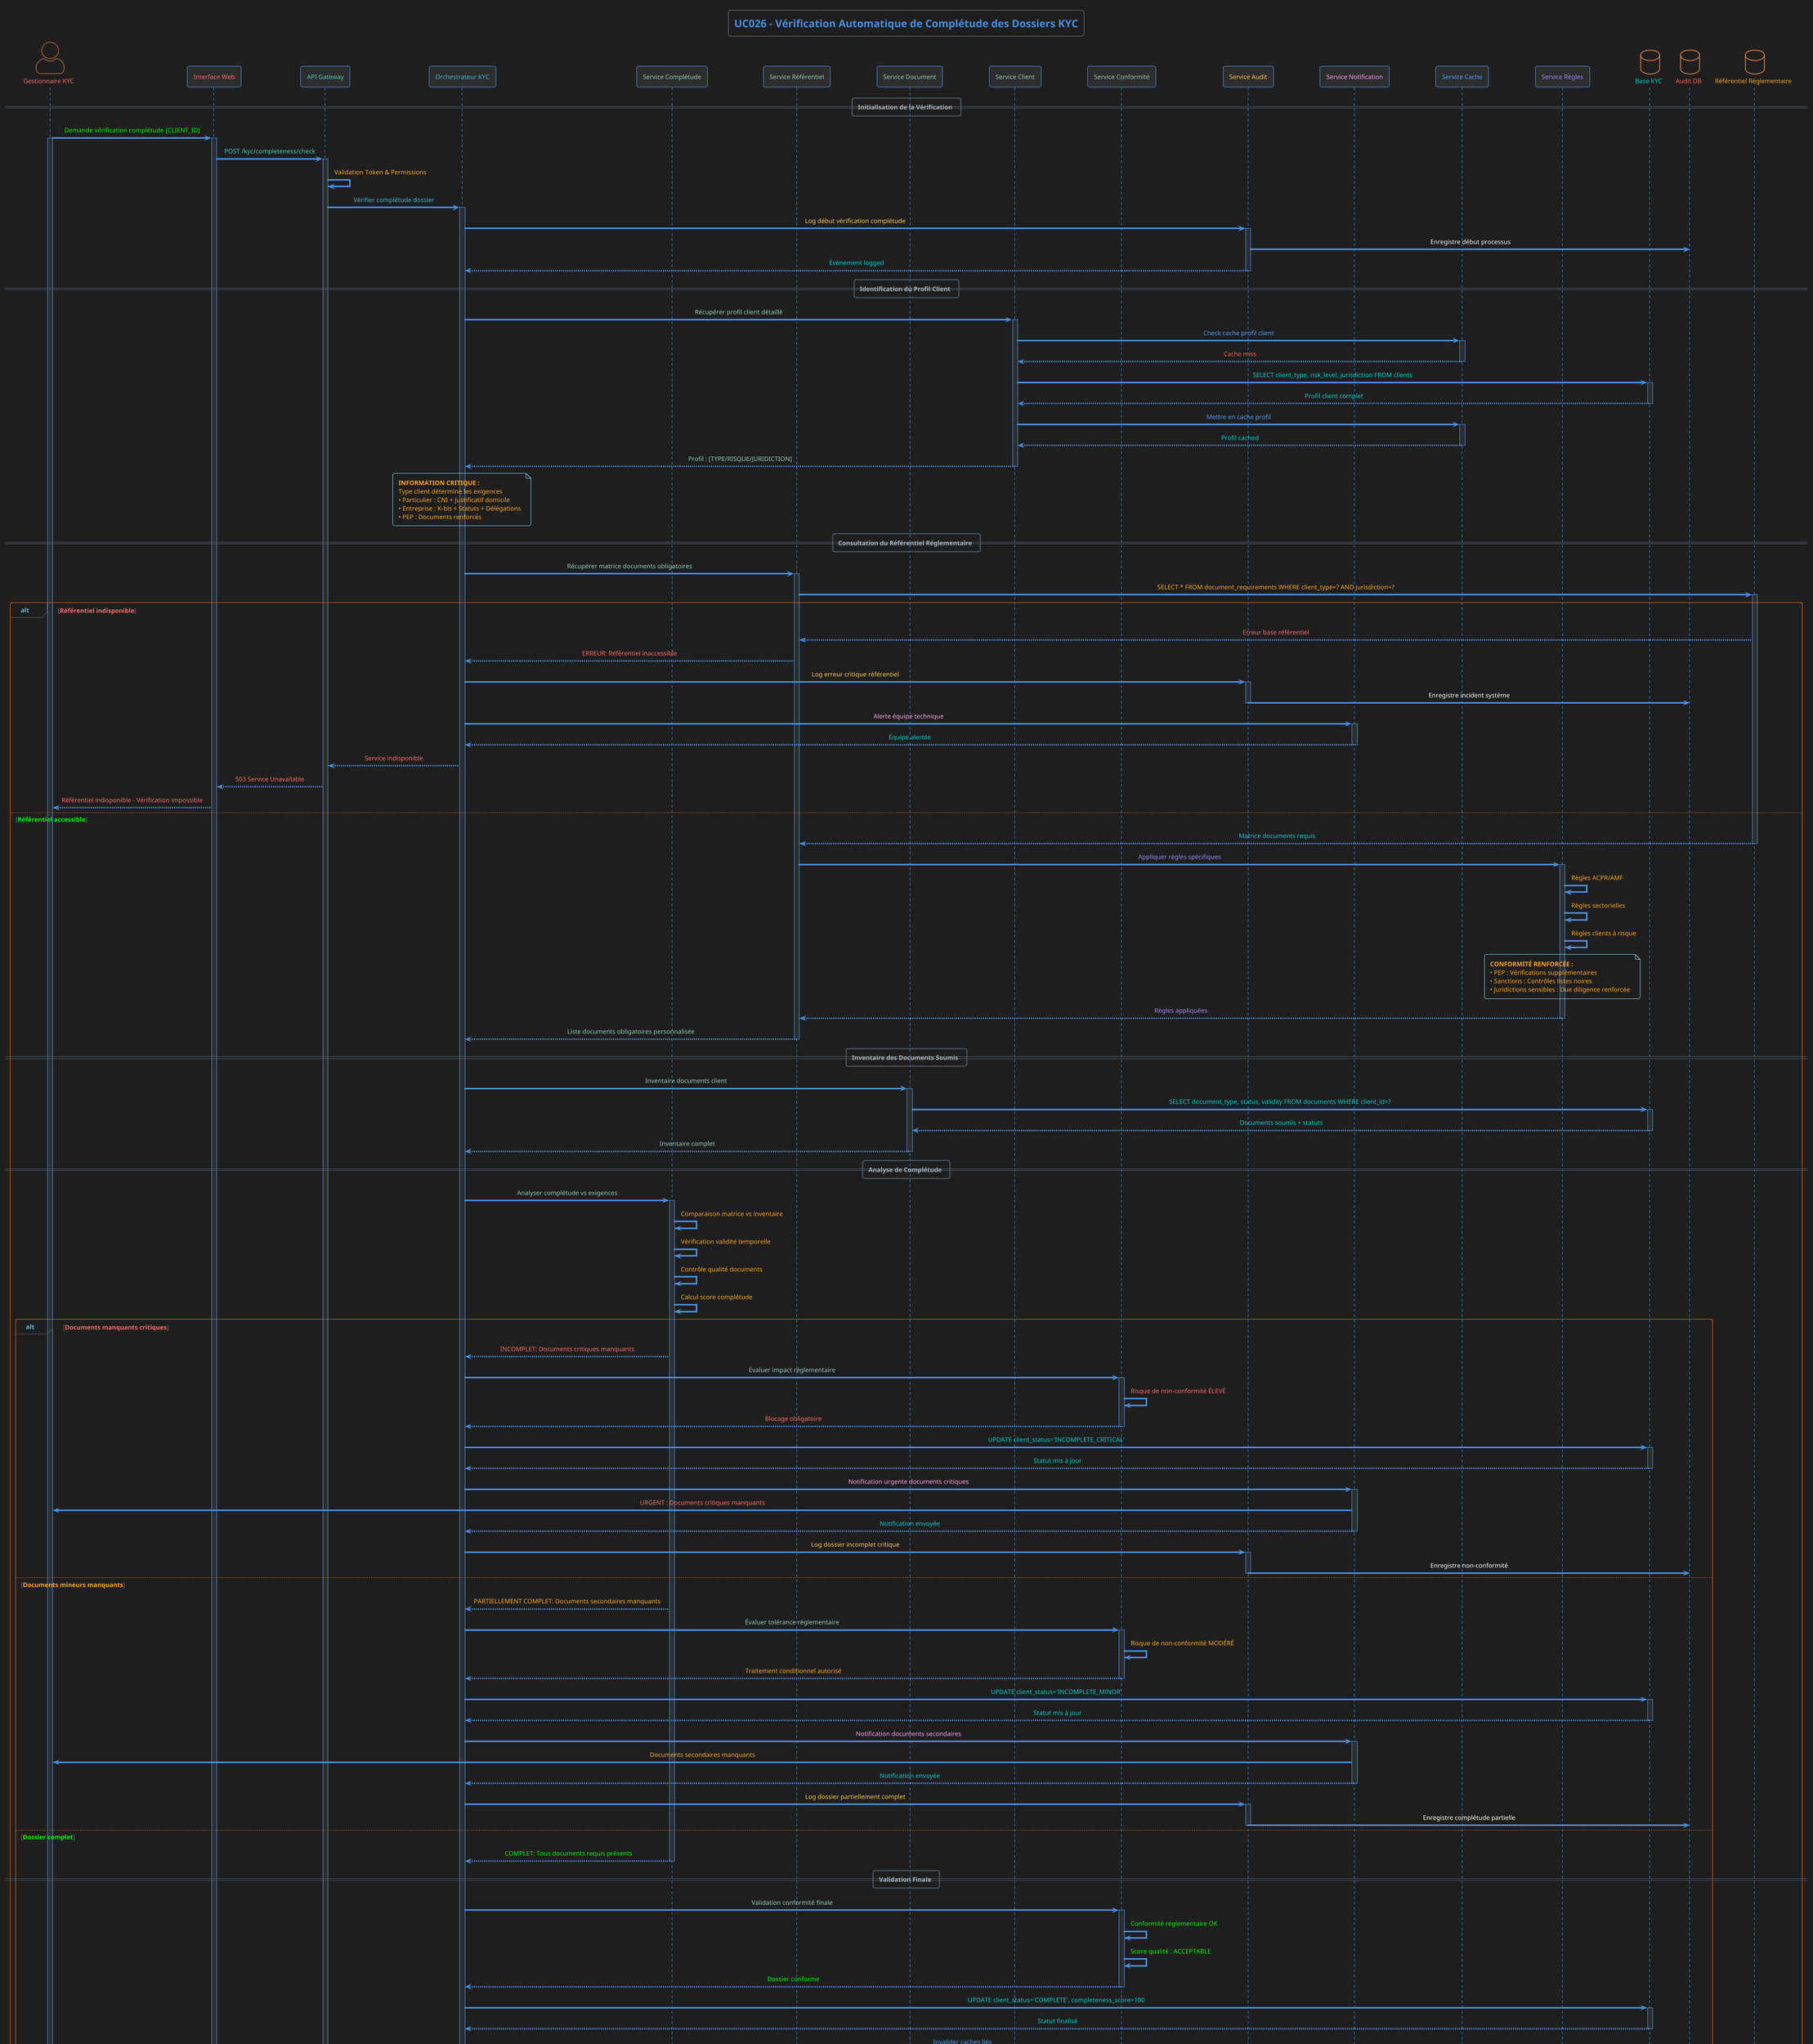 @startuml UC026
!theme superhero-outline
skinparam backgroundColor #1e1e1e
skinparam actorStyle awesome
skinparam participant {
    BackgroundColor #2d2d2d
    BorderColor #4a90e2
    FontColor #ffffff
}
skinparam sequence {
    ArrowColor #4a90e2
    LifeLineBackgroundColor #2d2d2d
    LifeLineBorderColor #4a90e2
    MessageAlignment center
}

title <color:#4a90e2>UC026 - Vérification Automatique de Complétude des Dossiers KYC</color>

' Acteurs
actor "<color:#ff6b6b>Gestionnaire KYC</color>" as Gestionnaire

' Interface Layer
participant "<color:#ff6b6b>Interface Web</color>" as WebUI
participant "<color:#4ecdc4>API Gateway</color>" as Gateway

' Orchestration Layer
participant "<color:#45b7d1>Orchestrateur KYC</color>" as Orchestrator

' Services Métier
participant "<color:#96ceb4>Service Complétude</color>" as CompletenessService
participant "<color:#96ceb4>Service Référentiel</color>" as ReferentialService
participant "<color:#96ceb4>Service Document</color>" as DocumentService
participant "<color:#96ceb4>Service Client</color>" as ClientService
participant "<color:#96ceb4>Service Conformité</color>" as ComplianceService

' Services Techniques
participant "<color:#feca57>Service Audit</color>" as AuditService
participant "<color:#ff9ff3>Service Notification</color>" as NotificationService
participant "<color:#54a0ff>Service Cache</color>" as CacheService
participant "<color:#9c88ff>Service Règles</color>" as RulesService

' Infrastructure
database "<color:#00d2d3>Base KYC</color>" as KYCDB
database "<color:#ff6348>Audit DB</color>" as AuditDB
database "<color:#ffa726>Référentiel Réglementaire</color>" as RegulatoryDB

== Initialisation de la Vérification ==

Gestionnaire -> WebUI : <color:#00ff00>Demande vérification complétude [CLIENT_ID]</color>
activate Gestionnaire
activate WebUI

WebUI -> Gateway : <color:#4ecdc4>POST /kyc/completeness/check</color>
activate Gateway

Gateway -> Gateway : <color:#ffa726>Validation Token & Permissions</color>
Gateway -> Orchestrator : <color:#45b7d1>Vérifier complétude dossier</color>
activate Orchestrator

Orchestrator -> AuditService : <color:#feca57>Log début vérification complétude</color>
activate AuditService
AuditService -> AuditDB : Enregistre début processus
AuditService --> Orchestrator : <color:#00d2d3>Événement logged</color>
deactivate AuditService

== Identification du Profil Client ==

Orchestrator -> ClientService : <color:#96ceb4>Récupérer profil client détaillé</color>
activate ClientService

ClientService -> CacheService : <color:#54a0ff>Check cache profil client</color>
activate CacheService
CacheService --> ClientService : <color:#ff6348>Cache miss</color>
deactivate CacheService

ClientService -> KYCDB : <color:#00d2d3>SELECT client_type, risk_level, jurisdiction FROM clients</color>
activate KYCDB
KYCDB --> ClientService : <color:#00d2d3>Profil client complet</color>
deactivate KYCDB

ClientService -> CacheService : <color:#54a0ff>Mettre en cache profil</color>
activate CacheService
CacheService --> ClientService : <color:#00d2d3>Profil cached</color>
deactivate CacheService

ClientService --> Orchestrator : <color:#96ceb4>Profil : [TYPE/RISQUE/JURIDICTION]</color>
deactivate ClientService

note over Orchestrator : <color:#ffa726>**INFORMATION CRITIQUE :**</color>\n<color:#ffa726>Type client détermine les exigences</color>\n<color:#ffa726>• Particulier : CNI + Justificatif domicile</color>\n<color:#ffa726>• Entreprise : K-bis + Statuts + Délégations</color>\n<color:#ffa726>• PEP : Documents renforcés</color>

== Consultation du Référentiel Réglementaire ==

Orchestrator -> ReferentialService : <color:#96ceb4>Récupérer matrice documents obligatoires</color>
activate ReferentialService

ReferentialService -> RegulatoryDB : <color:#ffa726>SELECT * FROM document_requirements WHERE client_type=? AND jurisdiction=?</color>
activate RegulatoryDB

alt <color:#ff6b6b>Référentiel indisponible</color>
    RegulatoryDB --> ReferentialService : <color:#ff6b6b>Erreur base référentiel</color>
    ReferentialService --> Orchestrator : <color:#ff6b6b>ERREUR: Référentiel inaccessible</color>
    
    Orchestrator -> AuditService : <color:#feca57>Log erreur critique référentiel</color>
    activate AuditService
    AuditService -> AuditDB : Enregistre incident système
    deactivate AuditService
    
    Orchestrator -> NotificationService : <color:#ff9ff3>Alerte équipe technique</color>
    activate NotificationService
    NotificationService --> Orchestrator : <color:#00d2d3>Équipe alertée</color>
    deactivate NotificationService
    
    Orchestrator --> Gateway : <color:#ff6b6b>Service indisponible</color>
    Gateway --> WebUI : <color:#ff6b6b>503 Service Unavailable</color>
    WebUI --> Gestionnaire : <color:#ff6b6b>Référentiel indisponible - Vérification impossible</color>
    
else <color:#00ff00>Référentiel accessible</color>
    RegulatoryDB --> ReferentialService : <color:#00d2d3>Matrice documents requis</color>
    deactivate RegulatoryDB
    
    ReferentialService -> RulesService : <color:#9c88ff>Appliquer règles spécifiques</color>
    activate RulesService
    
    RulesService -> RulesService : <color:#ffa726>Règles ACPR/AMF</color>
    RulesService -> RulesService : <color:#ffa726>Règles sectorielles</color>
    RulesService -> RulesService : <color:#ffa726>Règles clients à risque</color>
    
    note over RulesService : <color:#ffa726>**CONFORMITÉ RENFORCÉE :**</color>\n<color:#ffa726>• PEP : Vérifications supplémentaires</color>\n<color:#ffa726>• Sanctions : Contrôles listes noires</color>\n<color:#ffa726>• Juridictions sensibles : Due diligence renforcée</color>
    
    RulesService --> ReferentialService : <color:#9c88ff>Règles appliquées</color>
    deactivate RulesService
    
    ReferentialService --> Orchestrator : <color:#96ceb4>Liste documents obligatoires personnalisée</color>
    deactivate ReferentialService
    
    == Inventaire des Documents Soumis ==
    
    Orchestrator -> DocumentService : <color:#96ceb4>Inventaire documents client</color>
    activate DocumentService
    
    DocumentService -> KYCDB : <color:#00d2d3>SELECT document_type, status, validity FROM documents WHERE client_id=?</color>
    activate KYCDB
    KYCDB --> DocumentService : <color:#00d2d3>Documents soumis + statuts</color>
    deactivate KYCDB
    
    DocumentService --> Orchestrator : <color:#96ceb4>Inventaire complet</color>
    deactivate DocumentService
    
    == Analyse de Complétude ==
    
    Orchestrator -> CompletenessService : <color:#96ceb4>Analyser complétude vs exigences</color>
    activate CompletenessService
    
    CompletenessService -> CompletenessService : <color:#ffa726>Comparaison matrice vs inventaire</color>
    CompletenessService -> CompletenessService : <color:#ffa726>Vérification validité temporelle</color>
    CompletenessService -> CompletenessService : <color:#ffa726>Contrôle qualité documents</color>
    CompletenessService -> CompletenessService : <color:#ffa726>Calcul score complétude</color>
    
    alt <color:#ff6b6b>Documents manquants critiques</color>
        CompletenessService --> Orchestrator : <color:#ff6b6b>INCOMPLET: Documents critiques manquants</color>
        
        Orchestrator -> ComplianceService : <color:#96ceb4>Évaluer impact réglementaire</color>
        activate ComplianceService
        ComplianceService -> ComplianceService : <color:#ff6b6b>Risque de non-conformité ÉLEVÉ</color>
        ComplianceService --> Orchestrator : <color:#ff6b6b>Blocage obligatoire</color>
        deactivate ComplianceService
        
        Orchestrator -> KYCDB : <color:#00d2d3>UPDATE client_status='INCOMPLETE_CRITICAL'</color>
        activate KYCDB
        KYCDB --> Orchestrator : <color:#00d2d3>Statut mis à jour</color>
        deactivate KYCDB
        
        Orchestrator -> NotificationService : <color:#ff9ff3>Notification urgente documents critiques</color>
        activate NotificationService
        NotificationService -> Gestionnaire : <color:#ff6b6b>URGENT : Documents critiques manquants</color>
        NotificationService --> Orchestrator : <color:#00d2d3>Notification envoyée</color>
        deactivate NotificationService
        
        Orchestrator -> AuditService : <color:#feca57>Log dossier incomplet critique</color>
        activate AuditService
        AuditService -> AuditDB : Enregistre non-conformité
        deactivate AuditService
        
    else <color:#ffa726>Documents mineurs manquants</color>
        CompletenessService --> Orchestrator : <color:#ffa726>PARTIELLEMENT COMPLET: Documents secondaires manquants</color>
        
        Orchestrator -> ComplianceService : <color:#96ceb4>Évaluer tolérance réglementaire</color>
        activate ComplianceService
        ComplianceService -> ComplianceService : <color:#ffa726>Risque de non-conformité MODÉRÉ</color>
        ComplianceService --> Orchestrator : <color:#ffa726>Traitement conditionnel autorisé</color>
        deactivate ComplianceService
        
        Orchestrator -> KYCDB : <color:#00d2d3>UPDATE client_status='INCOMPLETE_MINOR'</color>
        activate KYCDB
        KYCDB --> Orchestrator : <color:#00d2d3>Statut mis à jour</color>
        deactivate KYCDB
        
        Orchestrator -> NotificationService : <color:#ff9ff3>Notification documents secondaires</color>
        activate NotificationService
        NotificationService -> Gestionnaire : <color:#ffa726>Documents secondaires manquants</color>
        NotificationService --> Orchestrator : <color:#00d2d3>Notification envoyée</color>
        deactivate NotificationService
        
        Orchestrator -> AuditService : <color:#feca57>Log dossier partiellement complet</color>
        activate AuditService
        AuditService -> AuditDB : Enregistre complétude partielle
        deactivate AuditService
        
    else <color:#00ff00>Dossier complet</color>
        CompletenessService --> Orchestrator : <color:#00ff00>COMPLET: Tous documents requis présents</color>
        deactivate CompletenessService
        
        == Validation Finale ==
        
        Orchestrator -> ComplianceService : <color:#96ceb4>Validation conformité finale</color>
        activate ComplianceService
        ComplianceService -> ComplianceService : <color:#00ff00>Conformité réglementaire OK</color>
        ComplianceService -> ComplianceService : <color:#00ff00>Score qualité : ACCEPTABLE</color>
        ComplianceService --> Orchestrator : <color:#00ff00>Dossier conforme</color>
        deactivate ComplianceService
        
        Orchestrator -> KYCDB : <color:#00d2d3>UPDATE client_status='COMPLETE', completeness_score=100</color>
        activate KYCDB
        KYCDB --> Orchestrator : <color:#00d2d3>Statut finalisé</color>
        deactivate KYCDB
        
        Orchestrator -> CacheService : <color:#54a0ff>Invalider caches liés</color>
        activate CacheService
        CacheService --> Orchestrator : <color:#00d2d3>Caches invalidés</color>
        deactivate CacheService
        
        Orchestrator -> NotificationService : <color:#ff9ff3>Notification dossier complet</color>
        activate NotificationService
        NotificationService -> Gestionnaire : <color:#00ff00>Dossier KYC complet et conforme</color>
        NotificationService --> Orchestrator : <color:#00d2d3>Notification envoyée</color>
        deactivate NotificationService
        
        Orchestrator -> AuditService : <color:#feca57>Log dossier complet</color>
        activate AuditService
        AuditService -> AuditDB : Enregistre conformité totale
        deactivate AuditService
        
        note over Orchestrator : <color:#00ff00>**ÉTAPE SUIVANTE :**</color>\n<color:#00ff00>Dossier prêt pour validation finale</color>\n<color:#00ff00>et ouverture de compte</color>
        
        Orchestrator --> Gateway : <color:#00ff00>Vérification terminée - Dossier complet</color>
        deactivate Orchestrator
        Gateway --> WebUI : <color:#00ff00>200 OK + Détails complétude</color>
        deactivate Gateway
        WebUI --> Gestionnaire : <color:#00ff00>✓ Dossier KYC complet et conforme</color>
        deactivate WebUI
        
    end
end

deactivate Gestionnaire

note over KYCDB : <color:#ffa726>**TRAÇABILITÉ COMPLÈTE :**</color>\n<color:#ffa726>• Historique vérifications</color>\n<color:#ffa726>• Score complétude évolutif</color>\n<color:#ffa726>• Audit réglementaire</color>

@enduml
